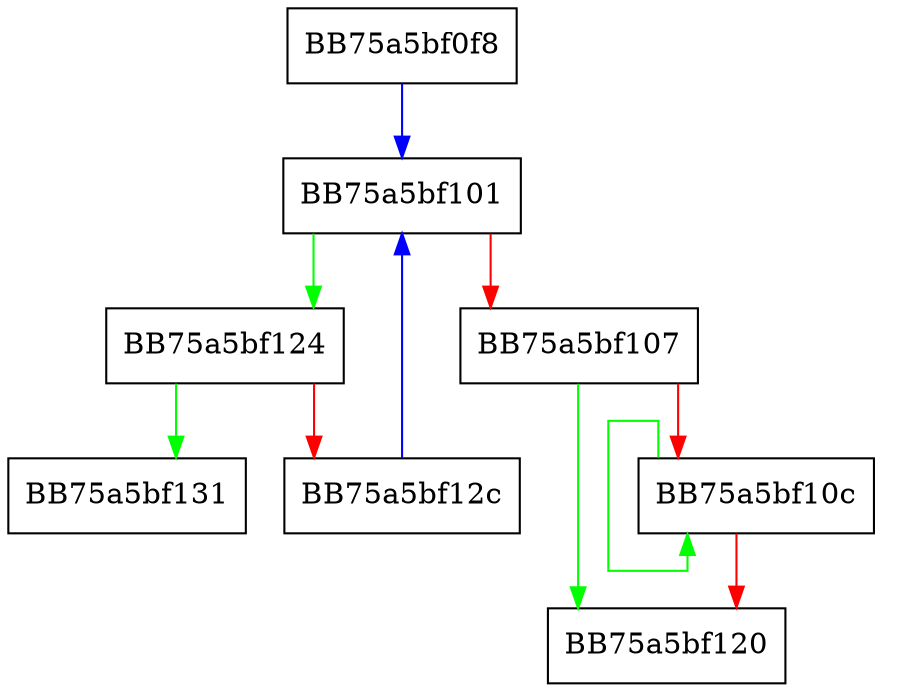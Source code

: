 digraph SymCryptLoadLsbFirstUint64 {
  node [shape="box"];
  graph [splines=ortho];
  BB75a5bf0f8 -> BB75a5bf101 [color="blue"];
  BB75a5bf101 -> BB75a5bf124 [color="green"];
  BB75a5bf101 -> BB75a5bf107 [color="red"];
  BB75a5bf107 -> BB75a5bf120 [color="green"];
  BB75a5bf107 -> BB75a5bf10c [color="red"];
  BB75a5bf10c -> BB75a5bf10c [color="green"];
  BB75a5bf10c -> BB75a5bf120 [color="red"];
  BB75a5bf124 -> BB75a5bf131 [color="green"];
  BB75a5bf124 -> BB75a5bf12c [color="red"];
  BB75a5bf12c -> BB75a5bf101 [color="blue"];
}